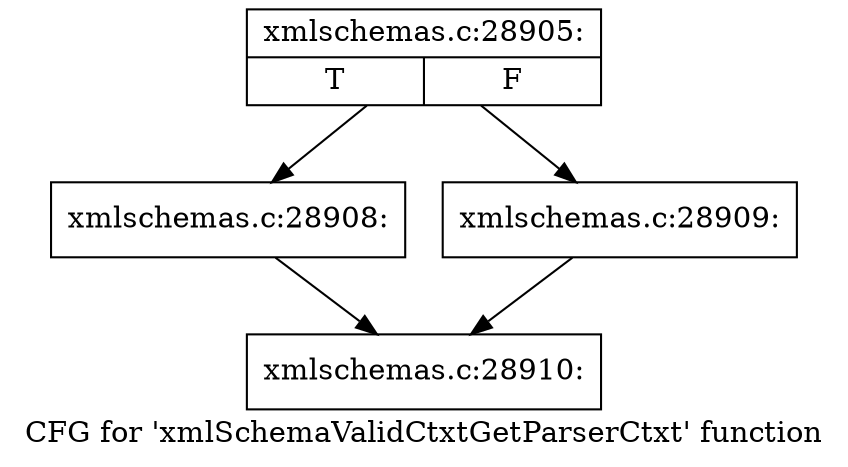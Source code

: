 digraph "CFG for 'xmlSchemaValidCtxtGetParserCtxt' function" {
	label="CFG for 'xmlSchemaValidCtxtGetParserCtxt' function";

	Node0x4af5f00 [shape=record,label="{xmlschemas.c:28905:|{<s0>T|<s1>F}}"];
	Node0x4af5f00 -> Node0x4af5c70;
	Node0x4af5f00 -> Node0x4af5cc0;
	Node0x4af5c70 [shape=record,label="{xmlschemas.c:28908:}"];
	Node0x4af5c70 -> Node0x4a665b0;
	Node0x4af5cc0 [shape=record,label="{xmlschemas.c:28909:}"];
	Node0x4af5cc0 -> Node0x4a665b0;
	Node0x4a665b0 [shape=record,label="{xmlschemas.c:28910:}"];
}
